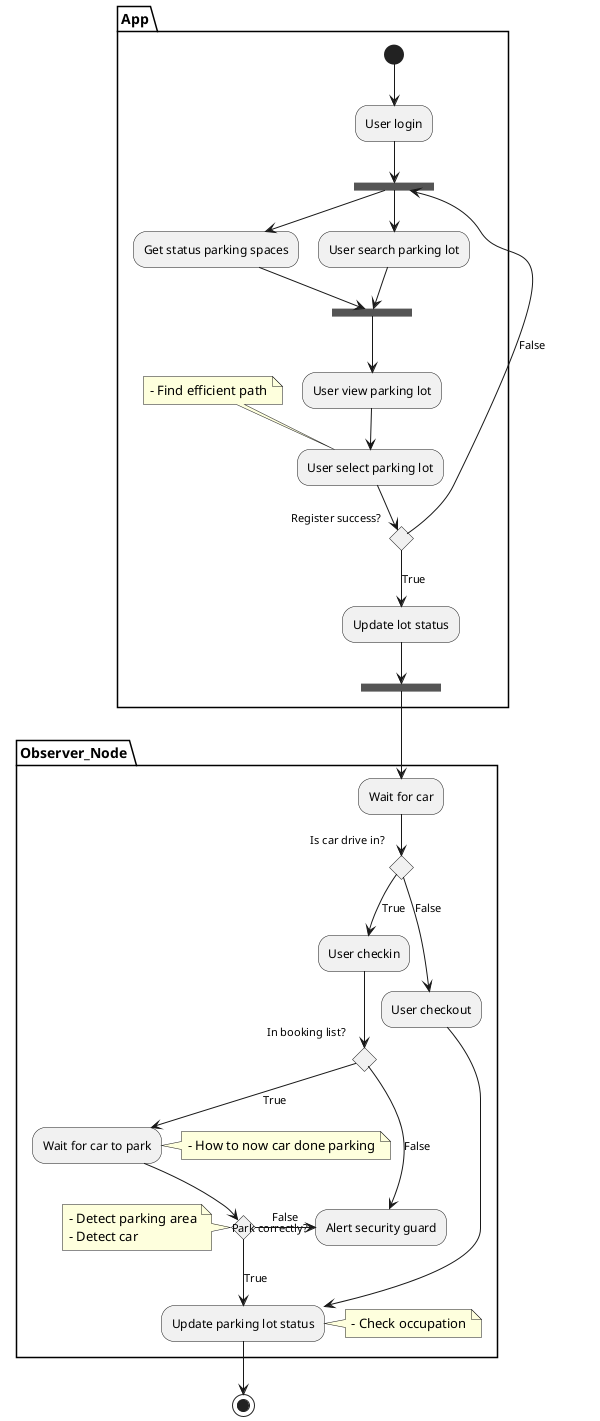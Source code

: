 @startuml test
partition App {
(*) --> "User login"
--> ===BEFORE_CHOOSE_PARKING_LOT===
--> "Get status parking spaces"
--> ===BEFORE_CONFIRM===

===BEFORE_CHOOSE_PARKING_LOT=== --> "User search parking lot"
--> ===BEFORE_CONFIRM===
--> "User view parking lot"
--> "User select parking lot"
    note top
        - Find efficient path
    end note
if "Register success?"then
    -->[True] "Update lot status"
else
    -->[False]===BEFORE_CHOOSE_PARKING_LOT===
endif
"Update lot status"--> ===WAIT_FOR_CAR===
}

partition Observer_Node {
    ===WAIT_FOR_CAR===-->"Wait for car"
    if "Is car drive in?" then
        -->[True] "User checkin"
            if "In booking list?" then
                -->[True] "Wait for car to park"
                    note left
                    - How to now car done parking
                    end note
                    if "Park correctly?" then
                    note left
                    - Detect parking area
                    - Detect car
                    end note
                        -->[True]"Update parking lot status"
                    else
                        -right->[False] "Alert security guard"
                    endif
            else
                -->[False] "Alert security guard"
            endif
    else
        -->[False] "User checkout"
    endif
    --> "Update parking lot status"
        note right
            - Check occupation
        end note
}

-->(*)
@enduml
